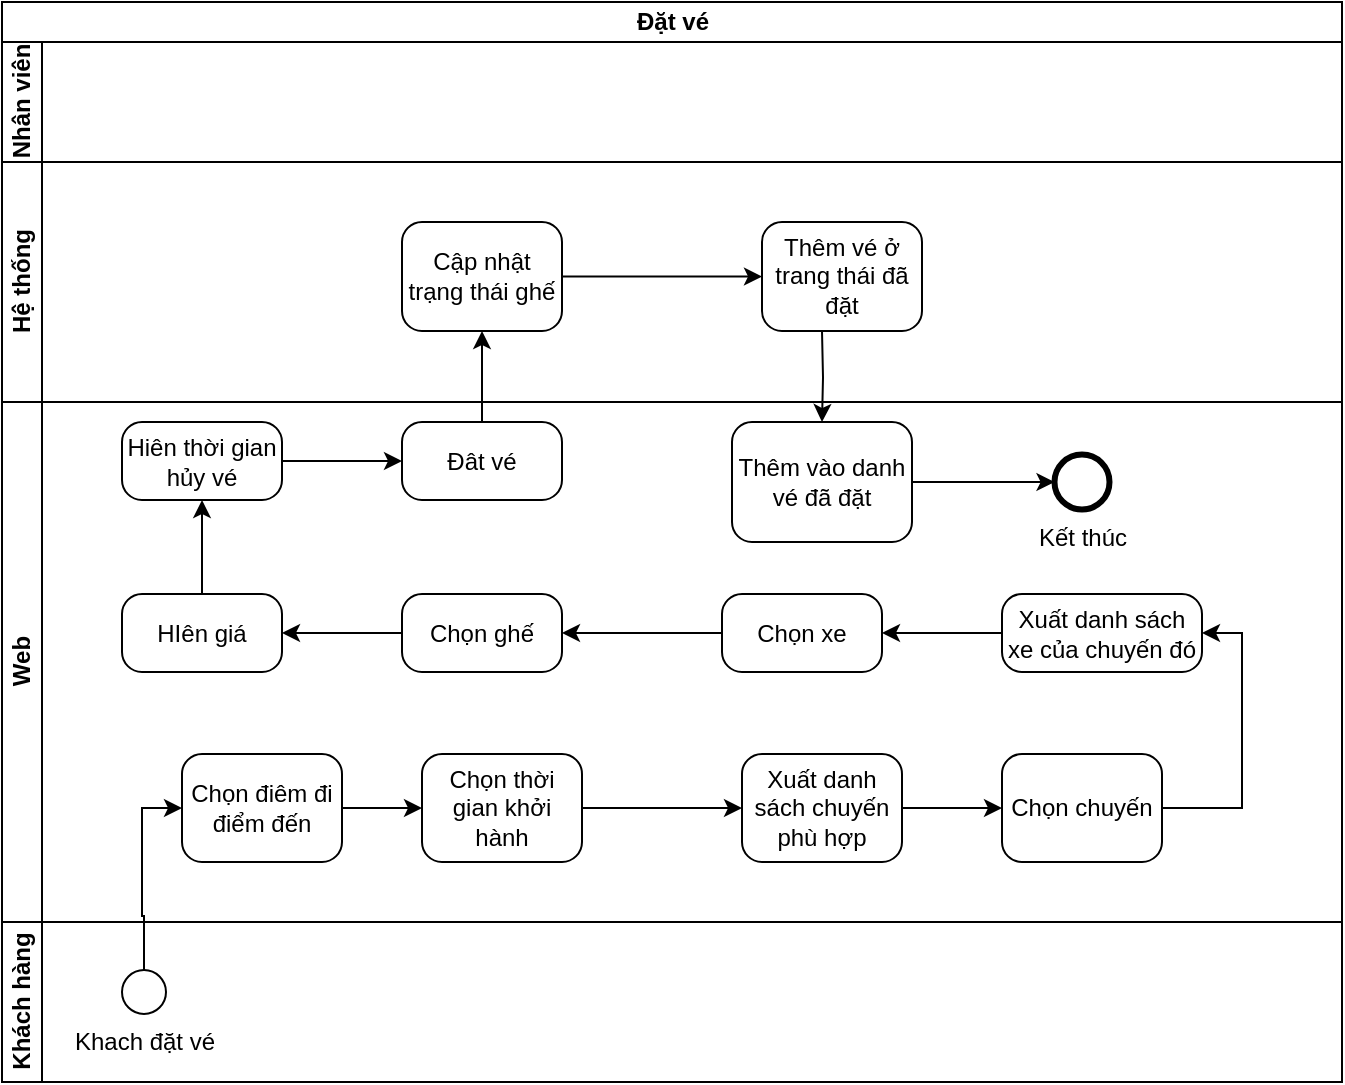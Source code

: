 <mxfile version="22.1.4" type="device">
  <diagram name="Trang-1" id="YDsqQA3cjGdcrV1zx108">
    <mxGraphModel dx="1050" dy="566" grid="1" gridSize="10" guides="1" tooltips="1" connect="1" arrows="1" fold="1" page="1" pageScale="1" pageWidth="827" pageHeight="1169" math="0" shadow="0">
      <root>
        <mxCell id="0" />
        <mxCell id="1" parent="0" />
        <mxCell id="Cu-c-j0Z9u9zzhjZ5qv_-5" value="Đặt vé" style="swimlane;childLayout=stackLayout;resizeParent=1;resizeParentMax=0;horizontal=1;startSize=20;horizontalStack=0;html=1;" parent="1" vertex="1">
          <mxGeometry x="170" y="20" width="670" height="540" as="geometry" />
        </mxCell>
        <mxCell id="Cu-c-j0Z9u9zzhjZ5qv_-6" value="Nhân viên" style="swimlane;startSize=20;horizontal=0;html=1;" parent="Cu-c-j0Z9u9zzhjZ5qv_-5" vertex="1">
          <mxGeometry y="20" width="670" height="60" as="geometry" />
        </mxCell>
        <mxCell id="Cu-c-j0Z9u9zzhjZ5qv_-10" value="Hệ thống" style="swimlane;startSize=20;horizontal=0;html=1;" parent="Cu-c-j0Z9u9zzhjZ5qv_-5" vertex="1">
          <mxGeometry y="80" width="670" height="120" as="geometry" />
        </mxCell>
        <mxCell id="Cu-c-j0Z9u9zzhjZ5qv_-41" style="edgeStyle=orthogonalEdgeStyle;rounded=0;orthogonalLoop=1;jettySize=auto;html=1;exitX=1;exitY=0.5;exitDx=0;exitDy=0;exitPerimeter=0;entryX=0;entryY=0.5;entryDx=0;entryDy=0;entryPerimeter=0;" parent="Cu-c-j0Z9u9zzhjZ5qv_-10" source="Cu-c-j0Z9u9zzhjZ5qv_-40" target="Cu-c-j0Z9u9zzhjZ5qv_-42" edge="1">
          <mxGeometry relative="1" as="geometry">
            <mxPoint x="340" y="49.5" as="targetPoint" />
          </mxGeometry>
        </mxCell>
        <mxCell id="Cu-c-j0Z9u9zzhjZ5qv_-40" value="Cập nhật trạng thái ghế" style="points=[[0.25,0,0],[0.5,0,0],[0.75,0,0],[1,0.25,0],[1,0.5,0],[1,0.75,0],[0.75,1,0],[0.5,1,0],[0.25,1,0],[0,0.75,0],[0,0.5,0],[0,0.25,0]];shape=mxgraph.bpmn.task;whiteSpace=wrap;rectStyle=rounded;size=10;html=1;container=1;expand=0;collapsible=0;taskMarker=abstract;" parent="Cu-c-j0Z9u9zzhjZ5qv_-10" vertex="1">
          <mxGeometry x="200" y="30" width="80" height="54.5" as="geometry" />
        </mxCell>
        <mxCell id="Cu-c-j0Z9u9zzhjZ5qv_-42" value="Thêm vé ở trang thái đã đặt" style="points=[[0.25,0,0],[0.5,0,0],[0.75,0,0],[1,0.25,0],[1,0.5,0],[1,0.75,0],[0.75,1,0],[0.5,1,0],[0.25,1,0],[0,0.75,0],[0,0.5,0],[0,0.25,0]];shape=mxgraph.bpmn.task;whiteSpace=wrap;rectStyle=rounded;size=10;html=1;container=1;expand=0;collapsible=0;taskMarker=abstract;" parent="Cu-c-j0Z9u9zzhjZ5qv_-10" vertex="1">
          <mxGeometry x="380" y="30" width="80" height="54.5" as="geometry" />
        </mxCell>
        <mxCell id="Cu-c-j0Z9u9zzhjZ5qv_-7" value="Web" style="swimlane;startSize=20;horizontal=0;html=1;" parent="Cu-c-j0Z9u9zzhjZ5qv_-5" vertex="1">
          <mxGeometry y="200" width="670" height="260" as="geometry" />
        </mxCell>
        <mxCell id="Cu-c-j0Z9u9zzhjZ5qv_-13" value="Chọn điêm đi điểm đến" style="points=[[0.25,0,0],[0.5,0,0],[0.75,0,0],[1,0.25,0],[1,0.5,0],[1,0.75,0],[0.75,1,0],[0.5,1,0],[0.25,1,0],[0,0.75,0],[0,0.5,0],[0,0.25,0]];shape=mxgraph.bpmn.task;whiteSpace=wrap;rectStyle=rounded;size=10;html=1;container=1;expand=0;collapsible=0;taskMarker=abstract;" parent="Cu-c-j0Z9u9zzhjZ5qv_-7" vertex="1">
          <mxGeometry x="90" y="176" width="80" height="54" as="geometry" />
        </mxCell>
        <mxCell id="Cu-c-j0Z9u9zzhjZ5qv_-15" value="Chọn thời gian khởi hành" style="points=[[0.25,0,0],[0.5,0,0],[0.75,0,0],[1,0.25,0],[1,0.5,0],[1,0.75,0],[0.75,1,0],[0.5,1,0],[0.25,1,0],[0,0.75,0],[0,0.5,0],[0,0.25,0]];shape=mxgraph.bpmn.task;whiteSpace=wrap;rectStyle=rounded;size=10;html=1;container=1;expand=0;collapsible=0;taskMarker=abstract;" parent="Cu-c-j0Z9u9zzhjZ5qv_-7" vertex="1">
          <mxGeometry x="210" y="176" width="80" height="54" as="geometry" />
        </mxCell>
        <mxCell id="Cu-c-j0Z9u9zzhjZ5qv_-16" style="edgeStyle=orthogonalEdgeStyle;rounded=0;orthogonalLoop=1;jettySize=auto;html=1;exitX=1;exitY=0.5;exitDx=0;exitDy=0;exitPerimeter=0;entryX=0;entryY=0.5;entryDx=0;entryDy=0;entryPerimeter=0;" parent="Cu-c-j0Z9u9zzhjZ5qv_-7" source="Cu-c-j0Z9u9zzhjZ5qv_-13" target="Cu-c-j0Z9u9zzhjZ5qv_-15" edge="1">
          <mxGeometry relative="1" as="geometry" />
        </mxCell>
        <mxCell id="Cu-c-j0Z9u9zzhjZ5qv_-18" style="edgeStyle=orthogonalEdgeStyle;rounded=0;orthogonalLoop=1;jettySize=auto;html=1;exitX=1;exitY=0.5;exitDx=0;exitDy=0;exitPerimeter=0;entryX=0;entryY=0.5;entryDx=0;entryDy=0;entryPerimeter=0;" parent="Cu-c-j0Z9u9zzhjZ5qv_-7" source="Cu-c-j0Z9u9zzhjZ5qv_-15" target="Cu-c-j0Z9u9zzhjZ5qv_-17" edge="1">
          <mxGeometry relative="1" as="geometry" />
        </mxCell>
        <mxCell id="Cu-c-j0Z9u9zzhjZ5qv_-27" value="Chọn ghế" style="points=[[0.25,0,0],[0.5,0,0],[0.75,0,0],[1,0.25,0],[1,0.5,0],[1,0.75,0],[0.75,1,0],[0.5,1,0],[0.25,1,0],[0,0.75,0],[0,0.5,0],[0,0.25,0]];shape=mxgraph.bpmn.task;whiteSpace=wrap;rectStyle=rounded;size=10;html=1;container=1;expand=0;collapsible=0;taskMarker=abstract;" parent="Cu-c-j0Z9u9zzhjZ5qv_-7" vertex="1">
          <mxGeometry x="200" y="96" width="80" height="39" as="geometry" />
        </mxCell>
        <mxCell id="Cu-c-j0Z9u9zzhjZ5qv_-30" style="edgeStyle=orthogonalEdgeStyle;rounded=0;orthogonalLoop=1;jettySize=auto;html=1;exitX=0;exitY=0.5;exitDx=0;exitDy=0;exitPerimeter=0;entryX=1;entryY=0.5;entryDx=0;entryDy=0;entryPerimeter=0;" parent="Cu-c-j0Z9u9zzhjZ5qv_-7" source="Cu-c-j0Z9u9zzhjZ5qv_-24" target="Cu-c-j0Z9u9zzhjZ5qv_-27" edge="1">
          <mxGeometry relative="1" as="geometry">
            <mxPoint x="290" y="115.5" as="targetPoint" />
          </mxGeometry>
        </mxCell>
        <mxCell id="Cu-c-j0Z9u9zzhjZ5qv_-35" style="edgeStyle=orthogonalEdgeStyle;rounded=0;orthogonalLoop=1;jettySize=auto;html=1;exitX=0.5;exitY=0;exitDx=0;exitDy=0;exitPerimeter=0;" parent="Cu-c-j0Z9u9zzhjZ5qv_-7" source="Cu-c-j0Z9u9zzhjZ5qv_-33" target="Cu-c-j0Z9u9zzhjZ5qv_-36" edge="1">
          <mxGeometry relative="1" as="geometry">
            <mxPoint x="100" y="60" as="targetPoint" />
          </mxGeometry>
        </mxCell>
        <mxCell id="Cu-c-j0Z9u9zzhjZ5qv_-33" value="HIên giá" style="points=[[0.25,0,0],[0.5,0,0],[0.75,0,0],[1,0.25,0],[1,0.5,0],[1,0.75,0],[0.75,1,0],[0.5,1,0],[0.25,1,0],[0,0.75,0],[0,0.5,0],[0,0.25,0]];shape=mxgraph.bpmn.task;whiteSpace=wrap;rectStyle=rounded;size=10;html=1;container=1;expand=0;collapsible=0;taskMarker=abstract;" parent="Cu-c-j0Z9u9zzhjZ5qv_-7" vertex="1">
          <mxGeometry x="60" y="96" width="80" height="39" as="geometry" />
        </mxCell>
        <mxCell id="Cu-c-j0Z9u9zzhjZ5qv_-34" style="edgeStyle=orthogonalEdgeStyle;rounded=0;orthogonalLoop=1;jettySize=auto;html=1;exitX=0;exitY=0.5;exitDx=0;exitDy=0;exitPerimeter=0;" parent="Cu-c-j0Z9u9zzhjZ5qv_-7" source="Cu-c-j0Z9u9zzhjZ5qv_-27" target="Cu-c-j0Z9u9zzhjZ5qv_-33" edge="1">
          <mxGeometry relative="1" as="geometry" />
        </mxCell>
        <mxCell id="Cu-c-j0Z9u9zzhjZ5qv_-36" value="Hiên thời gian hủy vé" style="points=[[0.25,0,0],[0.5,0,0],[0.75,0,0],[1,0.25,0],[1,0.5,0],[1,0.75,0],[0.75,1,0],[0.5,1,0],[0.25,1,0],[0,0.75,0],[0,0.5,0],[0,0.25,0]];shape=mxgraph.bpmn.task;whiteSpace=wrap;rectStyle=rounded;size=10;html=1;container=1;expand=0;collapsible=0;taskMarker=abstract;" parent="Cu-c-j0Z9u9zzhjZ5qv_-7" vertex="1">
          <mxGeometry x="60" y="10" width="80" height="39" as="geometry" />
        </mxCell>
        <mxCell id="Cu-c-j0Z9u9zzhjZ5qv_-37" value="Đât vé" style="points=[[0.25,0,0],[0.5,0,0],[0.75,0,0],[1,0.25,0],[1,0.5,0],[1,0.75,0],[0.75,1,0],[0.5,1,0],[0.25,1,0],[0,0.75,0],[0,0.5,0],[0,0.25,0]];shape=mxgraph.bpmn.task;whiteSpace=wrap;rectStyle=rounded;size=10;html=1;container=1;expand=0;collapsible=0;taskMarker=abstract;" parent="Cu-c-j0Z9u9zzhjZ5qv_-7" vertex="1">
          <mxGeometry x="200" y="10" width="80" height="39" as="geometry" />
        </mxCell>
        <mxCell id="Cu-c-j0Z9u9zzhjZ5qv_-38" style="edgeStyle=orthogonalEdgeStyle;rounded=0;orthogonalLoop=1;jettySize=auto;html=1;exitX=1;exitY=0.5;exitDx=0;exitDy=0;exitPerimeter=0;entryX=0;entryY=0.5;entryDx=0;entryDy=0;entryPerimeter=0;" parent="Cu-c-j0Z9u9zzhjZ5qv_-7" source="Cu-c-j0Z9u9zzhjZ5qv_-36" target="Cu-c-j0Z9u9zzhjZ5qv_-37" edge="1">
          <mxGeometry relative="1" as="geometry" />
        </mxCell>
        <mxCell id="Cu-c-j0Z9u9zzhjZ5qv_-17" value="Xuất danh sách chuyến phù hợp" style="points=[[0.25,0,0],[0.5,0,0],[0.75,0,0],[1,0.25,0],[1,0.5,0],[1,0.75,0],[0.75,1,0],[0.5,1,0],[0.25,1,0],[0,0.75,0],[0,0.5,0],[0,0.25,0]];shape=mxgraph.bpmn.task;whiteSpace=wrap;rectStyle=rounded;size=10;html=1;container=1;expand=0;collapsible=0;taskMarker=abstract;" parent="Cu-c-j0Z9u9zzhjZ5qv_-7" vertex="1">
          <mxGeometry x="370" y="176" width="80" height="54" as="geometry" />
        </mxCell>
        <mxCell id="Cu-c-j0Z9u9zzhjZ5qv_-19" value="Chọn chuyến" style="points=[[0.25,0,0],[0.5,0,0],[0.75,0,0],[1,0.25,0],[1,0.5,0],[1,0.75,0],[0.75,1,0],[0.5,1,0],[0.25,1,0],[0,0.75,0],[0,0.5,0],[0,0.25,0]];shape=mxgraph.bpmn.task;whiteSpace=wrap;rectStyle=rounded;size=10;html=1;container=1;expand=0;collapsible=0;taskMarker=abstract;" parent="Cu-c-j0Z9u9zzhjZ5qv_-7" vertex="1">
          <mxGeometry x="500" y="176" width="80" height="54" as="geometry" />
        </mxCell>
        <mxCell id="Cu-c-j0Z9u9zzhjZ5qv_-20" style="edgeStyle=orthogonalEdgeStyle;rounded=0;orthogonalLoop=1;jettySize=auto;html=1;exitX=1;exitY=0.5;exitDx=0;exitDy=0;exitPerimeter=0;entryX=0;entryY=0.5;entryDx=0;entryDy=0;entryPerimeter=0;" parent="Cu-c-j0Z9u9zzhjZ5qv_-7" source="Cu-c-j0Z9u9zzhjZ5qv_-17" target="Cu-c-j0Z9u9zzhjZ5qv_-19" edge="1">
          <mxGeometry relative="1" as="geometry" />
        </mxCell>
        <mxCell id="Cu-c-j0Z9u9zzhjZ5qv_-21" value="Xuất danh sách xe của chuyến đó" style="points=[[0.25,0,0],[0.5,0,0],[0.75,0,0],[1,0.25,0],[1,0.5,0],[1,0.75,0],[0.75,1,0],[0.5,1,0],[0.25,1,0],[0,0.75,0],[0,0.5,0],[0,0.25,0]];shape=mxgraph.bpmn.task;whiteSpace=wrap;rectStyle=rounded;size=10;html=1;container=1;expand=0;collapsible=0;taskMarker=abstract;" parent="Cu-c-j0Z9u9zzhjZ5qv_-7" vertex="1">
          <mxGeometry x="500" y="96" width="100" height="39" as="geometry" />
        </mxCell>
        <mxCell id="Cu-c-j0Z9u9zzhjZ5qv_-23" style="edgeStyle=orthogonalEdgeStyle;rounded=0;orthogonalLoop=1;jettySize=auto;html=1;exitX=1;exitY=0.5;exitDx=0;exitDy=0;exitPerimeter=0;entryX=1;entryY=0.5;entryDx=0;entryDy=0;entryPerimeter=0;" parent="Cu-c-j0Z9u9zzhjZ5qv_-7" source="Cu-c-j0Z9u9zzhjZ5qv_-19" target="Cu-c-j0Z9u9zzhjZ5qv_-21" edge="1">
          <mxGeometry relative="1" as="geometry" />
        </mxCell>
        <mxCell id="Cu-c-j0Z9u9zzhjZ5qv_-24" value="Chọn xe" style="points=[[0.25,0,0],[0.5,0,0],[0.75,0,0],[1,0.25,0],[1,0.5,0],[1,0.75,0],[0.75,1,0],[0.5,1,0],[0.25,1,0],[0,0.75,0],[0,0.5,0],[0,0.25,0]];shape=mxgraph.bpmn.task;whiteSpace=wrap;rectStyle=rounded;size=10;html=1;container=1;expand=0;collapsible=0;taskMarker=abstract;" parent="Cu-c-j0Z9u9zzhjZ5qv_-7" vertex="1">
          <mxGeometry x="360" y="96" width="80" height="39" as="geometry" />
        </mxCell>
        <mxCell id="Cu-c-j0Z9u9zzhjZ5qv_-28" style="edgeStyle=orthogonalEdgeStyle;rounded=0;orthogonalLoop=1;jettySize=auto;html=1;exitX=0;exitY=0.5;exitDx=0;exitDy=0;exitPerimeter=0;entryX=1;entryY=0.5;entryDx=0;entryDy=0;entryPerimeter=0;" parent="Cu-c-j0Z9u9zzhjZ5qv_-7" source="Cu-c-j0Z9u9zzhjZ5qv_-21" target="Cu-c-j0Z9u9zzhjZ5qv_-24" edge="1">
          <mxGeometry relative="1" as="geometry" />
        </mxCell>
        <mxCell id="Cu-c-j0Z9u9zzhjZ5qv_-43" value="Thêm vào danh vé đã đặt" style="points=[[0.25,0,0],[0.5,0,0],[0.75,0,0],[1,0.25,0],[1,0.5,0],[1,0.75,0],[0.75,1,0],[0.5,1,0],[0.25,1,0],[0,0.75,0],[0,0.5,0],[0,0.25,0]];shape=mxgraph.bpmn.task;whiteSpace=wrap;rectStyle=rounded;size=10;html=1;container=1;expand=0;collapsible=0;taskMarker=abstract;" parent="Cu-c-j0Z9u9zzhjZ5qv_-7" vertex="1">
          <mxGeometry x="365" y="10" width="90" height="60" as="geometry" />
        </mxCell>
        <mxCell id="Cu-c-j0Z9u9zzhjZ5qv_-48" value="Kết thúc" style="points=[[0.145,0.145,0],[0.5,0,0],[0.855,0.145,0],[1,0.5,0],[0.855,0.855,0],[0.5,1,0],[0.145,0.855,0],[0,0.5,0]];shape=mxgraph.bpmn.event;html=1;verticalLabelPosition=bottom;labelBackgroundColor=#ffffff;verticalAlign=top;align=center;perimeter=ellipsePerimeter;outlineConnect=0;aspect=fixed;outline=end;symbol=terminate2;" parent="Cu-c-j0Z9u9zzhjZ5qv_-7" vertex="1">
          <mxGeometry x="526.25" y="26.25" width="27.5" height="27.5" as="geometry" />
        </mxCell>
        <mxCell id="Cu-c-j0Z9u9zzhjZ5qv_-47" style="edgeStyle=orthogonalEdgeStyle;rounded=0;orthogonalLoop=1;jettySize=auto;html=1;exitX=1;exitY=0.5;exitDx=0;exitDy=0;exitPerimeter=0;" parent="Cu-c-j0Z9u9zzhjZ5qv_-7" source="Cu-c-j0Z9u9zzhjZ5qv_-43" target="Cu-c-j0Z9u9zzhjZ5qv_-48" edge="1">
          <mxGeometry relative="1" as="geometry">
            <mxPoint x="530" y="40" as="targetPoint" />
          </mxGeometry>
        </mxCell>
        <mxCell id="Cu-c-j0Z9u9zzhjZ5qv_-46" style="edgeStyle=orthogonalEdgeStyle;rounded=0;orthogonalLoop=1;jettySize=auto;html=1;exitX=0.5;exitY=1;exitDx=0;exitDy=0;exitPerimeter=0;entryX=0.5;entryY=0;entryDx=0;entryDy=0;entryPerimeter=0;" parent="Cu-c-j0Z9u9zzhjZ5qv_-7" target="Cu-c-j0Z9u9zzhjZ5qv_-43" edge="1">
          <mxGeometry relative="1" as="geometry">
            <mxPoint x="410" y="-35.5" as="sourcePoint" />
          </mxGeometry>
        </mxCell>
        <mxCell id="Cu-c-j0Z9u9zzhjZ5qv_-8" value="Khách hàng" style="swimlane;startSize=20;horizontal=0;html=1;" parent="Cu-c-j0Z9u9zzhjZ5qv_-5" vertex="1">
          <mxGeometry y="460" width="670" height="80" as="geometry" />
        </mxCell>
        <mxCell id="Cu-c-j0Z9u9zzhjZ5qv_-12" value="Khach đặt vé" style="points=[[0.145,0.145,0],[0.5,0,0],[0.855,0.145,0],[1,0.5,0],[0.855,0.855,0],[0.5,1,0],[0.145,0.855,0],[0,0.5,0]];shape=mxgraph.bpmn.event;html=1;verticalLabelPosition=bottom;labelBackgroundColor=#ffffff;verticalAlign=top;align=center;perimeter=ellipsePerimeter;outlineConnect=0;aspect=fixed;outline=standard;symbol=general;" parent="Cu-c-j0Z9u9zzhjZ5qv_-8" vertex="1">
          <mxGeometry x="60" y="24" width="22" height="22" as="geometry" />
        </mxCell>
        <mxCell id="Cu-c-j0Z9u9zzhjZ5qv_-14" style="edgeStyle=orthogonalEdgeStyle;rounded=0;orthogonalLoop=1;jettySize=auto;html=1;exitX=0.5;exitY=0;exitDx=0;exitDy=0;exitPerimeter=0;entryX=0;entryY=0.5;entryDx=0;entryDy=0;entryPerimeter=0;" parent="Cu-c-j0Z9u9zzhjZ5qv_-5" source="Cu-c-j0Z9u9zzhjZ5qv_-12" target="Cu-c-j0Z9u9zzhjZ5qv_-13" edge="1">
          <mxGeometry relative="1" as="geometry" />
        </mxCell>
        <mxCell id="Cu-c-j0Z9u9zzhjZ5qv_-39" style="edgeStyle=orthogonalEdgeStyle;rounded=0;orthogonalLoop=1;jettySize=auto;html=1;exitX=0.5;exitY=0;exitDx=0;exitDy=0;exitPerimeter=0;" parent="Cu-c-j0Z9u9zzhjZ5qv_-5" source="Cu-c-j0Z9u9zzhjZ5qv_-37" target="Cu-c-j0Z9u9zzhjZ5qv_-40" edge="1">
          <mxGeometry relative="1" as="geometry">
            <mxPoint x="240" y="220" as="targetPoint" />
          </mxGeometry>
        </mxCell>
      </root>
    </mxGraphModel>
  </diagram>
</mxfile>
